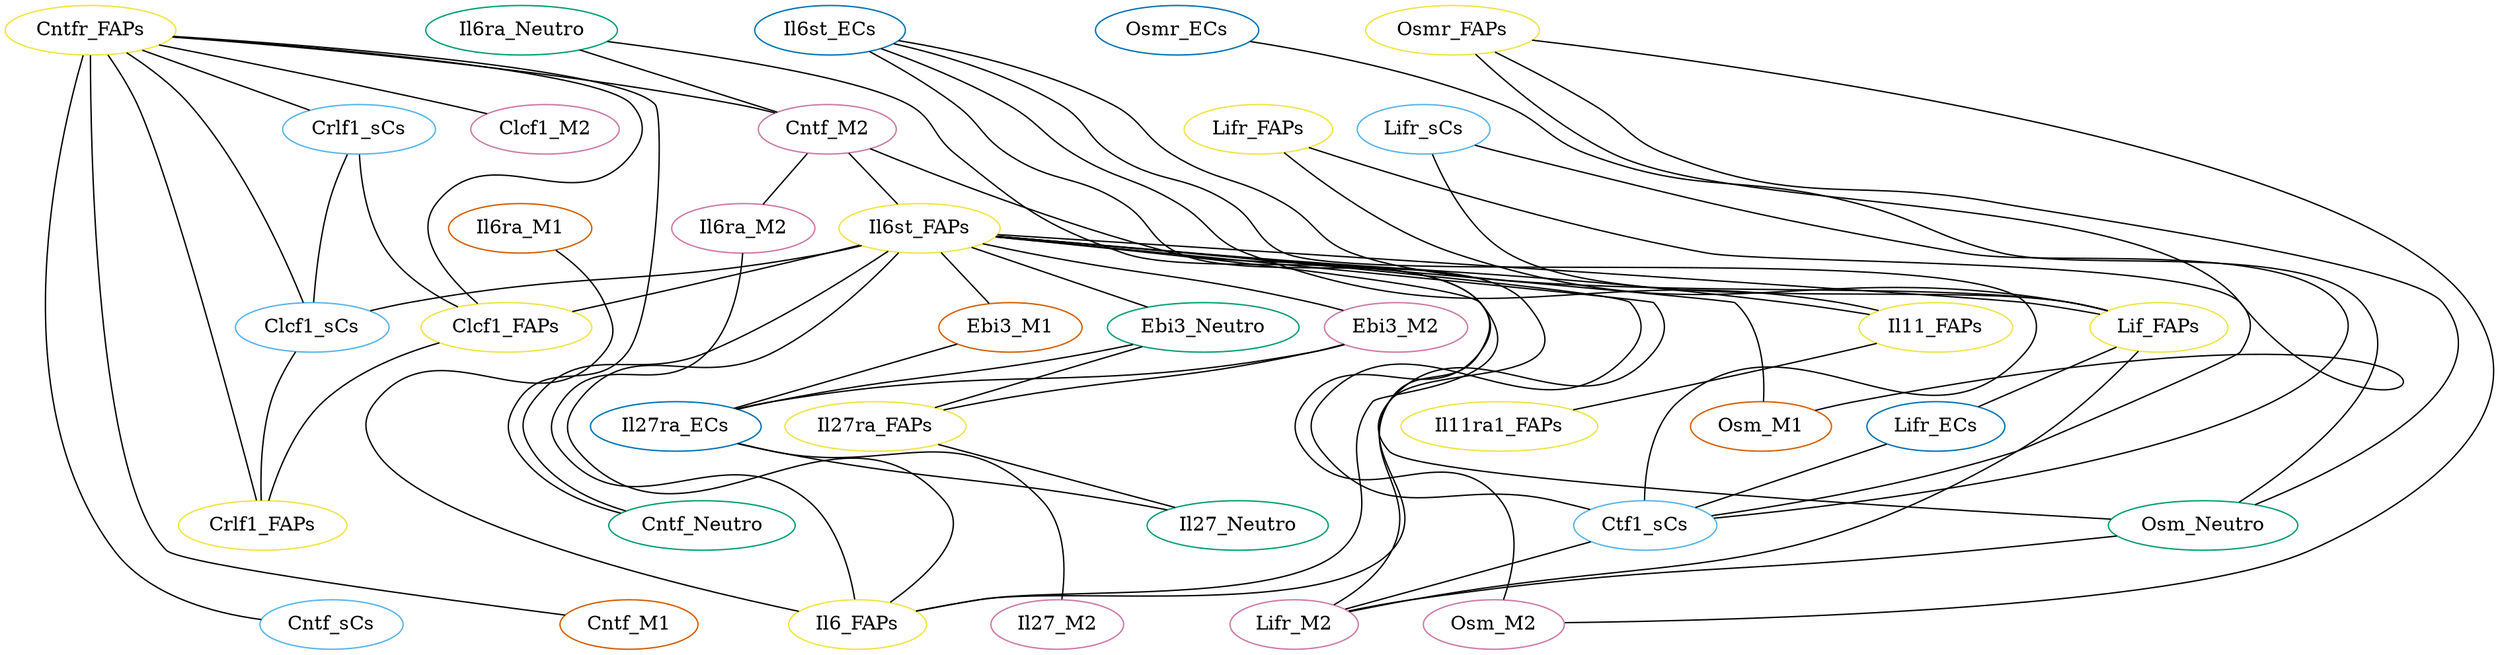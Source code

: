 strict graph "" {
	Cntfr_FAPs	[averagexp=0.90310625775801,
		celltype=FAPs,
		color="#F0E442",
		genesym=Cntfr,
		nodetype=receiver];
	Crlf1_sCs	[averagexp=0.4859464047052526,
		celltype=sCs,
		color="#56B4E9",
		genesym=Crlf1,
		nodetype=receiver];
	Cntfr_FAPs -- Crlf1_sCs	[ecolor="#56B4E9",
		origtype=Crlf1_sCs,
		weight=0.4388612390243201];
	Cntf_M2	[averagexp=0.3559193894076904,
		celltype=M2,
		color="#CC79A7",
		genesym=Cntf,
		nodetype=sender];
	Cntfr_FAPs -- Cntf_M2	[ecolor="#CC79A7",
		origtype=Cntf_M2,
		weight=0.3214330278314951];
	Cntf_sCs	[averagexp=0.1580947064560742,
		celltype=sCs,
		color="#56B4E9",
		genesym=Cntf,
		nodetype=sender];
	Cntfr_FAPs -- Cntf_sCs	[ecolor="#56B4E9",
		origtype=Cntf_sCs,
		weight=0.1427763187188962];
	Clcf1_FAPs	[averagexp=0.2835253608145308,
		celltype=FAPs,
		color="#F0E442",
		genesym=Clcf1,
		nodetype=sender];
	Cntfr_FAPs -- Clcf1_FAPs	[ecolor="#F0E442",
		origtype=Clcf1_FAPs,
		weight=0.2560535275847004];
	Cntf_Neutro	[averagexp=0.223557697594704,
		celltype=Neutro,
		color="#009E73",
		genesym=Cntf,
		nodetype=sender];
	Cntfr_FAPs -- Cntf_Neutro	[ecolor="#009E73",
		origtype=Cntf_Neutro,
		weight=0.20189635566775002];
	Cntf_M1	[averagexp=0.1526532566363432,
		celltype=M1,
		color="#D55E00",
		genesym=Cntf,
		nodetype=sender];
	Cntfr_FAPs -- Cntf_M1	[ecolor="#D55E00",
		origtype=Cntf_M1,
		weight=0.13786211133542098];
	Clcf1_sCs	[averagexp=0.3388573869821445,
		celltype=sCs,
		color="#56B4E9",
		genesym=Clcf1,
		nodetype=sender];
	Cntfr_FAPs -- Clcf1_sCs	[ecolor="#56B4E9",
		origtype=Clcf1_sCs,
		weight=0.3060242266711022];
	Crlf1_FAPs	[averagexp=0.4569415726210645,
		celltype=FAPs,
		color="#F0E442",
		genesym=Crlf1,
		nodetype=receiver];
	Cntfr_FAPs -- Crlf1_FAPs	[ecolor="#F0E442",
		origtype=Crlf1_FAPs,
		weight=0.4126667936638695];
	Clcf1_M2	[averagexp=0.1287369245874281,
		celltype=M2,
		color="#CC79A7",
		genesym=Clcf1,
		nodetype=sender];
	Cntfr_FAPs -- Clcf1_M2	[ecolor="#CC79A7",
		origtype=Clcf1_M2,
		weight=0.1162631221994274];
	Crlf1_sCs -- Clcf1_FAPs	[ecolor="#F0E442",
		origtype=Clcf1_FAPs,
		weight=0.1377781297305808];
	Crlf1_sCs -- Clcf1_sCs	[ecolor="#56B4E9",
		origtype=Clcf1_sCs,
		weight=0.1646665289117896];
	Il6ra_Neutro	[averagexp=0.4023573881187897,
		celltype=Neutro,
		color="#009E73",
		genesym=Il6ra,
		nodetype=receiver];
	Il6ra_Neutro -- Cntf_M2	[ecolor="#CC79A7",
		origtype=Cntf_M2,
		weight=0.1432067959029127];
	Il6_FAPs	[averagexp=0.7366419882377957,
		celltype=FAPs,
		color="#F0E442",
		genesym=Il6,
		nodetype=sender];
	Il6ra_Neutro -- Il6_FAPs	[ecolor="#F0E442",
		origtype=Il6_FAPs,
		weight=0.2963933463659917];
	Il6st_FAPs	[averagexp=0.5619887102876124,
		celltype=FAPs,
		color="#F0E442",
		genesym=Il6st,
		nodetype=receiver];
	Cntf_M2 -- Il6st_FAPs	[ecolor="#CC79A7",
		origtype=Cntf_M2,
		weight=0.2000226786195824];
	Il6ra_M2	[averagexp=0.3454983752101716,
		celltype=M2,
		color="#CC79A7",
		genesym=Il6ra,
		nodetype=receiver];
	Cntf_M2 -- Il6ra_M2	[ecolor="#CC79A7",
		origtype=Cntf_M2,
		weight=0.1229695707461534];
	Lifr_M2	[averagexp=0.2913731004059664,
		celltype=M2,
		color="#CC79A7",
		genesym=Lifr,
		nodetype=receiver];
	Cntf_M2 -- Lifr_M2	[ecolor="#CC79A7",
		origtype=Cntf_M2,
		weight=0.1037053359863172];
	Osmr_FAPs	[averagexp=0.5081980868432909,
		celltype=FAPs,
		color="#F0E442",
		genesym=Osmr,
		nodetype=receiver];
	Osm_M2	[averagexp=0.3052537956555946,
		celltype=M2,
		color="#CC79A7",
		genesym=Osm,
		nodetype=sender];
	Osmr_FAPs -- Osm_M2	[ecolor="#CC79A7",
		origtype=Osm_M2,
		weight=0.155129394953826];
	Osm_M1	[averagexp=0.3063440484944415,
		celltype=M1,
		color="#D55E00",
		genesym=Osm,
		nodetype=sender];
	Osmr_FAPs -- Osm_M1	[ecolor="#D55E00",
		origtype=Osm_M1,
		weight=0.1556834593607035];
	Osm_Neutro	[averagexp=0.3838922480928749,
		celltype=Neutro,
		color="#009E73",
		genesym=Osm,
		nodetype=sender];
	Osmr_FAPs -- Osm_Neutro	[ecolor="#009E73",
		origtype=Osm_Neutro,
		weight=0.19509330603476896];
	Lifr_FAPs	[averagexp=0.1481280995027957,
		celltype=FAPs,
		color="#F0E442",
		genesym=Lifr,
		nodetype=receiver];
	Lif_FAPs	[averagexp=0.7032830172353263,
		celltype=FAPs,
		color="#F0E442",
		genesym=Lif,
		nodetype=sender];
	Lifr_FAPs -- Lif_FAPs	[ecolor="#F0E442",
		origtype=Lif_FAPs,
		weight=0.1041759767556608];
	Ctf1_sCs	[averagexp=0.7941000642943693,
		celltype=sCs,
		color="#56B4E9",
		genesym=Ctf1,
		nodetype=sender];
	Lifr_FAPs -- Ctf1_sCs	[ecolor="#56B4E9",
		origtype=Ctf1_sCs,
		weight=0.1176285333389728];
	Il6st_FAPs -- Clcf1_FAPs	[ecolor="#F0E442",
		origtype=Clcf1_FAPs,
		weight=0.1593380518579881];
	Il6st_FAPs -- Osm_M2	[ecolor="#CC79A7",
		origtype=Osm_M2,
		weight=0.17154918693088597];
	Ebi3_Neutro	[averagexp=0.4071193677037862,
		celltype=Neutro,
		color="#009E73",
		genesym=Ebi3,
		nodetype=sender];
	Il6st_FAPs -- Ebi3_Neutro	[ecolor="#009E73",
		origtype=Ebi3_Neutro,
		weight=0.228796488388959];
	Ebi3_M2	[averagexp=0.3381910632824783,
		celltype=M2,
		color="#CC79A7",
		genesym=Ebi3,
		nodetype=sender];
	Il6st_FAPs -- Ebi3_M2	[ecolor="#CC79A7",
		origtype=Ebi3_M2,
		weight=0.1900595594849163];
	Il6st_FAPs -- Cntf_Neutro	[ecolor="#009E73",
		origtype=Cntf_Neutro,
		weight=0.1256369021461158];
	Il6st_FAPs -- Lif_FAPs	[ecolor="#F0E442",
		origtype=Lif_FAPs,
		weight=0.3952371158232617];
	Il6st_FAPs -- Clcf1_sCs	[ecolor="#56B4E9",
		origtype=Clcf1_sCs,
		weight=0.1904340258815257];
	Ebi3_M1	[averagexp=0.2546895690137356,
		celltype=M1,
		color="#D55E00",
		genesym=Ebi3,
		nodetype=sender];
	Il6st_FAPs -- Ebi3_M1	[ecolor="#D55E00",
		origtype=Ebi3_M1,
		weight=0.1431326624137371];
	Il6st_FAPs -- Osm_M1	[ecolor="#D55E00",
		origtype=Osm_M1,
		weight=0.172161896717677];
	Il6st_FAPs -- Osm_Neutro	[ecolor="#009E73",
		origtype=Osm_Neutro,
		weight=0.2157431093951269];
	Il11_FAPs	[averagexp=0.7689939292804249,
		celltype=FAPs,
		color="#F0E442",
		genesym=Il11,
		nodetype=sender];
	Il6st_FAPs -- Il11_FAPs	[ecolor="#F0E442",
		origtype=Il11_FAPs,
		weight=0.4321659065353094];
	Il6st_FAPs -- Il6_FAPs	[ecolor="#F0E442",
		origtype=Il6_FAPs,
		weight=0.4139844809134614];
	Il6st_FAPs -- Ctf1_sCs	[ecolor="#56B4E9",
		origtype=Ctf1_sCs,
		weight=0.4462752709721027];
	Clcf1_FAPs -- Crlf1_FAPs	[ecolor="#F0E442",
		origtype=Clcf1_FAPs,
		weight=0.1295545242485464];
	Il6st_ECs	[averagexp=0.18996722124408,
		celltype=ECs,
		color="#0072B2",
		genesym=Il6st,
		nodetype=receiver];
	Il6st_ECs -- Lif_FAPs	[ecolor="#F0E442",
		origtype=Lif_FAPs,
		weight=0.1336007205323473];
	Il6st_ECs -- Il11_FAPs	[ecolor="#F0E442",
		origtype=Il11_FAPs,
		weight=0.1460836398989689];
	Il6st_ECs -- Il6_FAPs	[ecolor="#F0E442",
		origtype=Il6_FAPs,
		weight=0.1399378315572483];
	Il6st_ECs -- Ctf1_sCs	[ecolor="#56B4E9",
		origtype=Ctf1_sCs,
		weight=0.1508529826037466];
	Il27ra_ECs	[averagexp=0.4180667648183783,
		celltype=ECs,
		color="#0072B2",
		genesym=Il27ra,
		nodetype=receiver];
	Ebi3_Neutro -- Il27ra_ECs	[ecolor="#009E73",
		origtype=Ebi3_Neutro,
		weight=0.1702030769508256];
	Il27ra_FAPs	[averagexp=0.3016676289600139,
		celltype=FAPs,
		color="#F0E442",
		genesym=Il27ra,
		nodetype=receiver];
	Ebi3_Neutro -- Il27ra_FAPs	[ecolor="#009E73",
		origtype=Ebi3_Neutro,
		weight=0.1228147343589012];
	Lifr_sCs	[averagexp=0.1524683772025791,
		celltype=sCs,
		color="#56B4E9",
		genesym=Lifr,
		nodetype=receiver];
	Lifr_sCs -- Lif_FAPs	[ecolor="#F0E442",
		origtype=Lif_FAPs,
		weight=0.1072284203520037];
	Lifr_sCs -- Ctf1_sCs	[ecolor="#56B4E9",
		origtype=Ctf1_sCs,
		weight=0.1210751481394262];
	Ebi3_M2 -- Il27ra_ECs	[ecolor="#CC79A7",
		origtype=Ebi3_M2,
		weight=0.1413864437169932];
	Ebi3_M2 -- Il27ra_FAPs	[ecolor="#CC79A7",
		origtype=Ebi3_M2,
		weight=0.1020212961958912];
	Il6ra_M1	[averagexp=0.22156379821442898,
		celltype=M1,
		color="#D55E00",
		genesym=Il6ra,
		nodetype=receiver];
	Il6ra_M1 -- Il6_FAPs	[ecolor="#F0E442",
		origtype=Il6_FAPs,
		weight=0.1632131968381948];
	Osmr_ECs	[averagexp=0.2697205389345979,
		celltype=ECs,
		color="#0072B2",
		genesym=Osmr,
		nodetype=receiver];
	Osmr_ECs -- Osm_Neutro	[ecolor="#009E73",
		origtype=Osm_Neutro,
		weight=0.1035436240484246];
	Lifr_ECs	[averagexp=0.2579718564739331,
		celltype=ECs,
		color="#0072B2",
		genesym=Lifr,
		nodetype=receiver];
	Lif_FAPs -- Lifr_ECs	[ecolor="#F0E442",
		origtype=Lif_FAPs,
		weight=0.1814272255827862];
	Lif_FAPs -- Lifr_M2	[ecolor="#F0E442",
		origtype=Lif_FAPs,
		weight=0.2049177531947197];
	Clcf1_sCs -- Crlf1_FAPs	[ecolor="#56B4E9",
		origtype=Clcf1_sCs,
		weight=0.1548380273018857];
	Ebi3_M1 -- Il27ra_ECs	[ecolor="#D55E00",
		origtype=Ebi3_M1,
		weight=0.1064772441505595];
	Il27_M2	[averagexp=0.2949205652308623,
		celltype=M2,
		color="#CC79A7",
		genesym=Il27,
		nodetype=sender];
	Il27ra_ECs -- Il27_M2	[ecolor="#CC79A7",
		origtype=Il27_M2,
		weight=0.1232964865844741];
	Il27_Neutro	[averagexp=0.5481327945776121,
		celltype=Neutro,
		color="#009E73",
		genesym=Il27,
		nodetype=sender];
	Il27ra_ECs -- Il27_Neutro	[ecolor="#009E73",
		origtype=Il27_Neutro,
		weight=0.229156104119919];
	Il27ra_FAPs -- Il27_Neutro	[ecolor="#009E73",
		origtype=Il27_Neutro,
		weight=0.1653539204954546];
	Osm_Neutro -- Lifr_M2	[ecolor="#009E73",
		origtype=Osm_Neutro,
		weight=0.1118558745486374];
	Il11ra1_FAPs	[averagexp=0.6366725635965687,
		celltype=FAPs,
		color="#F0E442",
		genesym=Il11ra1,
		nodetype=receiver];
	Il11_FAPs -- Il11ra1_FAPs	[ecolor="#F0E442",
		origtype=Il11_FAPs,
		weight=0.4895973363451665];
	Il6ra_M2 -- Il6_FAPs	[ecolor="#F0E442",
		origtype=Il6_FAPs,
		weight=0.2545086100477488];
	Lifr_ECs -- Ctf1_sCs	[ecolor="#56B4E9",
		origtype=Ctf1_sCs,
		weight=0.2048554678120881];
	Ctf1_sCs -- Lifr_M2	[ecolor="#56B4E9",
		origtype=Ctf1_sCs,
		weight=0.2313793977660277];
}

